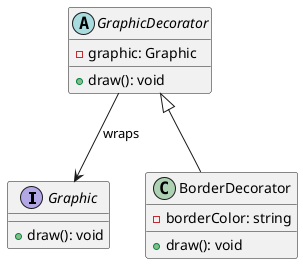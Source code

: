 @startuml
interface Graphic {
    +draw(): void
}

abstract class GraphicDecorator {
    -graphic: Graphic
    +draw(): void
} 

class BorderDecorator extends GraphicDecorator {
    -borderColor: string
    +draw(): void
}
GraphicDecorator --> Graphic : wraps
@enduml
